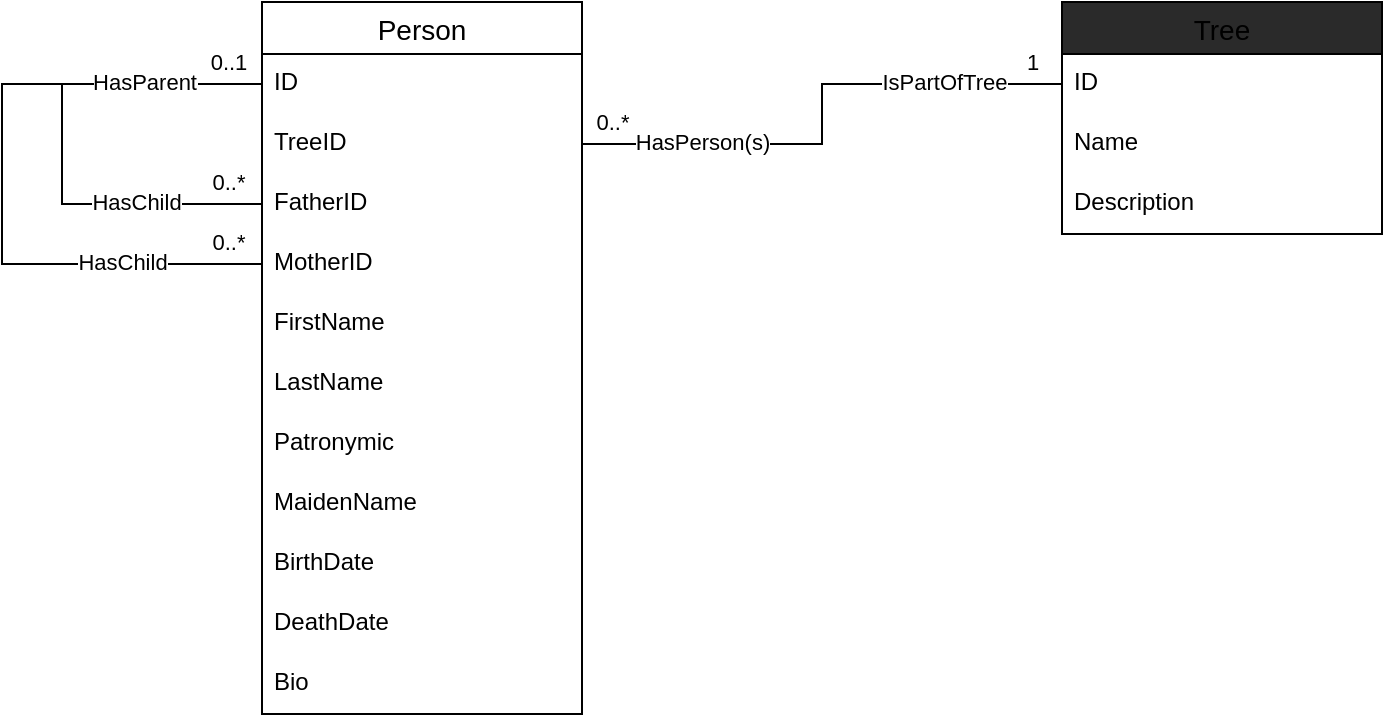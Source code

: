 <mxfile version="14.7.4" type="embed"><diagram id="ZNJjrFNXOdktEOGlqNFi" name="Page-1"><mxGraphModel dx="722" dy="443" grid="1" gridSize="10" guides="1" tooltips="1" connect="1" arrows="1" fold="1" page="1" pageScale="1" pageWidth="850" pageHeight="1100" math="0" shadow="0"><root><mxCell id="0"/><mxCell id="1" parent="0"/><mxCell id="3" value="Person" style="swimlane;fontStyle=0;childLayout=stackLayout;horizontal=1;startSize=26;horizontalStack=0;resizeParent=1;resizeParentMax=0;resizeLast=0;collapsible=1;marginBottom=0;align=center;fontSize=14;" parent="1" vertex="1"><mxGeometry x="150" y="120" width="160" height="356" as="geometry"/></mxCell><mxCell id="4" value="ID" style="text;strokeColor=none;fillColor=none;spacingLeft=4;spacingRight=4;overflow=hidden;rotatable=0;points=[[0,0.5],[1,0.5]];portConstraint=eastwest;fontSize=12;" parent="3" vertex="1"><mxGeometry y="26" width="160" height="30" as="geometry"/></mxCell><mxCell id="18" value="TreeID" style="text;strokeColor=none;fillColor=none;spacingLeft=4;spacingRight=4;overflow=hidden;rotatable=0;points=[[0,0.5],[1,0.5]];portConstraint=eastwest;fontSize=12;" parent="3" vertex="1"><mxGeometry y="56" width="160" height="30" as="geometry"/></mxCell><mxCell id="26" style="edgeStyle=orthogonalEdgeStyle;rounded=0;orthogonalLoop=1;jettySize=auto;html=1;exitX=0;exitY=0.5;exitDx=0;exitDy=0;entryX=0;entryY=0.5;entryDx=0;entryDy=0;endArrow=none;endFill=0;" parent="3" source="12" target="4" edge="1"><mxGeometry relative="1" as="geometry"><Array as="points"><mxPoint x="-100" y="101"/><mxPoint x="-100" y="41"/></Array></mxGeometry></mxCell><mxCell id="33" value="HasChild" style="edgeLabel;html=1;align=center;verticalAlign=middle;resizable=0;points=[];" parent="26" vertex="1" connectable="0"><mxGeometry x="-0.515" y="-1" relative="1" as="geometry"><mxPoint as="offset"/></mxGeometry></mxCell><mxCell id="12" value="FatherID" style="text;strokeColor=none;fillColor=none;spacingLeft=4;spacingRight=4;overflow=hidden;rotatable=0;points=[[0,0.5],[1,0.5]];portConstraint=eastwest;fontSize=12;" parent="3" vertex="1"><mxGeometry y="86" width="160" height="30" as="geometry"/></mxCell><mxCell id="27" value="HasChild" style="edgeStyle=orthogonalEdgeStyle;rounded=0;orthogonalLoop=1;jettySize=auto;html=1;exitX=0;exitY=0.5;exitDx=0;exitDy=0;entryX=0;entryY=0.5;entryDx=0;entryDy=0;endArrow=none;endFill=0;" parent="3" source="13" target="4" edge="1"><mxGeometry x="-0.6" y="-1" relative="1" as="geometry"><Array as="points"><mxPoint x="-130" y="131"/><mxPoint x="-130" y="41"/></Array><mxPoint as="offset"/></mxGeometry></mxCell><mxCell id="28" value="0..1" style="edgeLabel;html=1;align=center;verticalAlign=middle;resizable=0;points=[];" parent="27" vertex="1" connectable="0"><mxGeometry x="0.559" y="1" relative="1" as="geometry"><mxPoint x="60" y="-10" as="offset"/></mxGeometry></mxCell><mxCell id="32" value="HasParent" style="edgeLabel;html=1;align=center;verticalAlign=middle;resizable=0;points=[];" parent="27" vertex="1" connectable="0"><mxGeometry x="0.733" y="1" relative="1" as="geometry"><mxPoint x="-13" as="offset"/></mxGeometry></mxCell><mxCell id="13" value="MotherID" style="text;strokeColor=none;fillColor=none;spacingLeft=4;spacingRight=4;overflow=hidden;rotatable=0;points=[[0,0.5],[1,0.5]];portConstraint=eastwest;fontSize=12;" parent="3" vertex="1"><mxGeometry y="116" width="160" height="30" as="geometry"/></mxCell><mxCell id="5" value="FirstName" style="text;strokeColor=none;fillColor=none;spacingLeft=4;spacingRight=4;overflow=hidden;rotatable=0;points=[[0,0.5],[1,0.5]];portConstraint=eastwest;fontSize=12;" parent="3" vertex="1"><mxGeometry y="146" width="160" height="30" as="geometry"/></mxCell><mxCell id="6" value="LastName" style="text;strokeColor=none;fillColor=none;spacingLeft=4;spacingRight=4;overflow=hidden;rotatable=0;points=[[0,0.5],[1,0.5]];portConstraint=eastwest;fontSize=12;" parent="3" vertex="1"><mxGeometry y="176" width="160" height="30" as="geometry"/></mxCell><mxCell id="7" value="Patronymic" style="text;strokeColor=none;fillColor=none;spacingLeft=4;spacingRight=4;overflow=hidden;rotatable=0;points=[[0,0.5],[1,0.5]];portConstraint=eastwest;fontSize=12;" parent="3" vertex="1"><mxGeometry y="206" width="160" height="30" as="geometry"/></mxCell><mxCell id="9" value="MaidenName" style="text;strokeColor=none;fillColor=none;spacingLeft=4;spacingRight=4;overflow=hidden;rotatable=0;points=[[0,0.5],[1,0.5]];portConstraint=eastwest;fontSize=12;" parent="3" vertex="1"><mxGeometry y="236" width="160" height="30" as="geometry"/></mxCell><mxCell id="8" value="BirthDate" style="text;strokeColor=none;fillColor=none;spacingLeft=4;spacingRight=4;overflow=hidden;rotatable=0;points=[[0,0.5],[1,0.5]];portConstraint=eastwest;fontSize=12;" parent="3" vertex="1"><mxGeometry y="266" width="160" height="30" as="geometry"/></mxCell><mxCell id="10" value="DeathDate" style="text;strokeColor=none;fillColor=none;spacingLeft=4;spacingRight=4;overflow=hidden;rotatable=0;points=[[0,0.5],[1,0.5]];portConstraint=eastwest;fontSize=12;" parent="3" vertex="1"><mxGeometry y="296" width="160" height="30" as="geometry"/></mxCell><mxCell id="11" value="Bio" style="text;strokeColor=none;fillColor=none;spacingLeft=4;spacingRight=4;overflow=hidden;rotatable=0;points=[[0,0.5],[1,0.5]];portConstraint=eastwest;fontSize=12;" parent="3" vertex="1"><mxGeometry y="326" width="160" height="30" as="geometry"/></mxCell><mxCell id="14" value="Tree" style="swimlane;fontStyle=0;childLayout=stackLayout;horizontal=1;startSize=26;horizontalStack=0;resizeParent=1;resizeParentMax=0;resizeLast=0;collapsible=1;marginBottom=0;align=center;fontSize=14;fillColor=#2a2a2a;" parent="1" vertex="1"><mxGeometry x="550" y="120" width="160" height="116" as="geometry"/></mxCell><mxCell id="15" value="ID" style="text;strokeColor=none;fillColor=none;spacingLeft=4;spacingRight=4;overflow=hidden;rotatable=0;points=[[0,0.5],[1,0.5]];portConstraint=eastwest;fontSize=12;" parent="14" vertex="1"><mxGeometry y="26" width="160" height="30" as="geometry"/></mxCell><mxCell id="16" value="Name" style="text;strokeColor=none;fillColor=none;spacingLeft=4;spacingRight=4;overflow=hidden;rotatable=0;points=[[0,0.5],[1,0.5]];portConstraint=eastwest;fontSize=12;" parent="14" vertex="1"><mxGeometry y="56" width="160" height="30" as="geometry"/></mxCell><mxCell id="17" value="Description" style="text;strokeColor=none;fillColor=none;spacingLeft=4;spacingRight=4;overflow=hidden;rotatable=0;points=[[0,0.5],[1,0.5]];portConstraint=eastwest;fontSize=12;" parent="14" vertex="1"><mxGeometry y="86" width="160" height="30" as="geometry"/></mxCell><mxCell id="19" style="edgeStyle=orthogonalEdgeStyle;rounded=0;orthogonalLoop=1;jettySize=auto;html=1;endArrow=none;endFill=0;" parent="1" source="18" target="15" edge="1"><mxGeometry relative="1" as="geometry"/></mxCell><mxCell id="21" value="IsPartOfTree" style="edgeLabel;html=1;align=center;verticalAlign=middle;resizable=0;points=[];" parent="19" vertex="1" connectable="0"><mxGeometry x="-0.671" relative="1" as="geometry"><mxPoint x="136" y="-31" as="offset"/></mxGeometry></mxCell><mxCell id="22" value="HasPerson(s)" style="edgeLabel;html=1;align=center;verticalAlign=middle;resizable=0;points=[];" parent="19" vertex="1" connectable="0"><mxGeometry x="0.701" y="-2" relative="1" as="geometry"><mxPoint x="-140" y="27" as="offset"/></mxGeometry></mxCell><mxCell id="24" value="1" style="edgeLabel;html=1;align=center;verticalAlign=middle;resizable=0;points=[];" parent="19" vertex="1" connectable="0"><mxGeometry x="0.886" y="1" relative="1" as="geometry"><mxPoint y="-10" as="offset"/></mxGeometry></mxCell><mxCell id="25" value="0..*" style="edgeLabel;html=1;align=center;verticalAlign=middle;resizable=0;points=[];" parent="19" vertex="1" connectable="0"><mxGeometry x="-0.924" relative="1" as="geometry"><mxPoint x="4" y="-11" as="offset"/></mxGeometry></mxCell><mxCell id="35" value="0..*" style="edgeLabel;html=1;align=center;verticalAlign=middle;resizable=0;points=[];" parent="1" vertex="1" connectable="0"><mxGeometry x="133" y="210" as="geometry"/></mxCell><mxCell id="36" value="0..*" style="edgeLabel;html=1;align=center;verticalAlign=middle;resizable=0;points=[];" parent="1" vertex="1" connectable="0"><mxGeometry x="133" y="240" as="geometry"/></mxCell></root></mxGraphModel></diagram></mxfile>